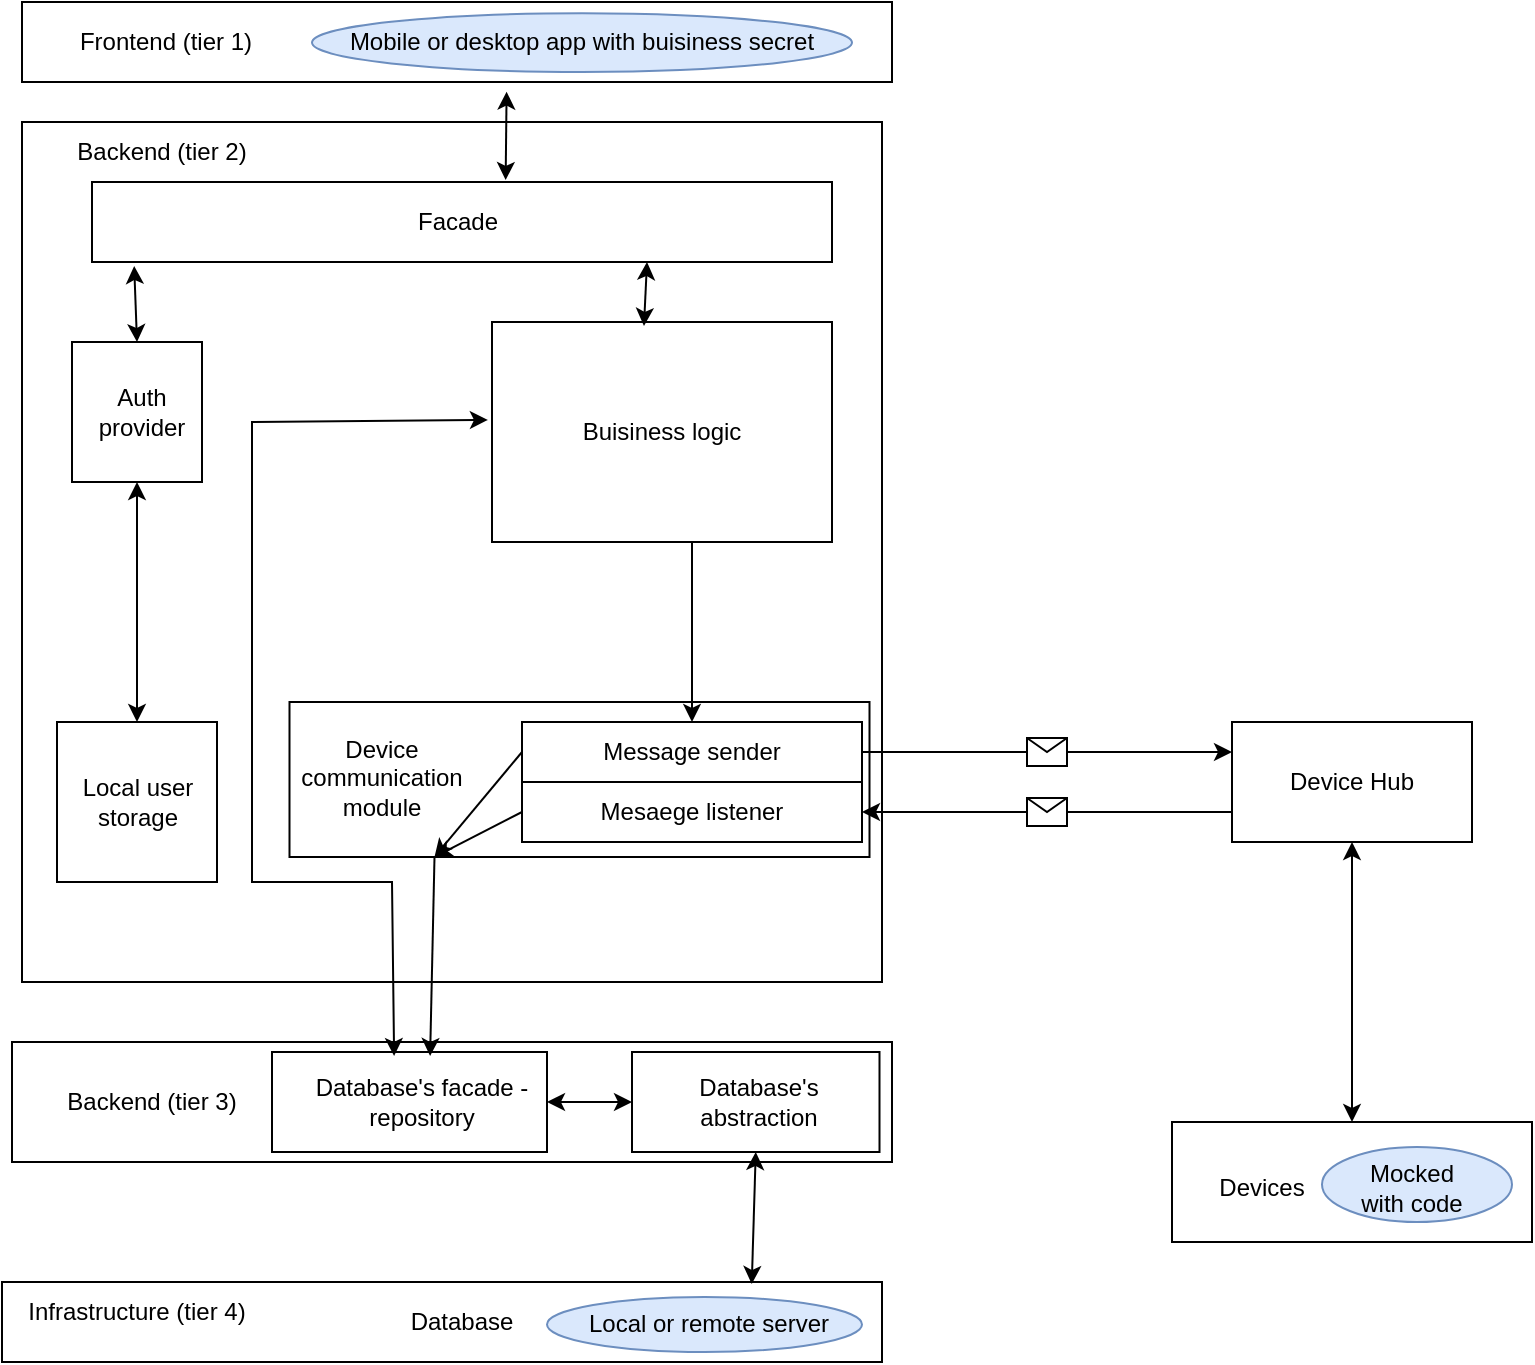 <mxfile version="20.5.3" type="device"><diagram id="EpI23MUeVxXPNa2iNpIE" name="Strona-1"><mxGraphModel dx="1221" dy="654" grid="1" gridSize="10" guides="1" tooltips="1" connect="1" arrows="1" fold="1" page="1" pageScale="1" pageWidth="827" pageHeight="1169" math="0" shadow="0"><root><mxCell id="0"/><mxCell id="1" parent="0"/><mxCell id="TXhg_xOX0OTRz-veLfJ1-1" value="" style="rounded=0;whiteSpace=wrap;html=1;" vertex="1" parent="1"><mxGeometry x="40" y="530" width="440" height="60" as="geometry"/></mxCell><mxCell id="Aucku0m20hBpVzamq6ua-1" value="" style="whiteSpace=wrap;html=1;aspect=fixed;" parent="1" vertex="1"><mxGeometry x="45" y="70" width="430" height="430" as="geometry"/></mxCell><mxCell id="Aucku0m20hBpVzamq6ua-2" value="" style="rounded=0;whiteSpace=wrap;html=1;" parent="1" vertex="1"><mxGeometry x="45" y="10" width="435" height="40" as="geometry"/></mxCell><mxCell id="Aucku0m20hBpVzamq6ua-3" value="Frontend (tier 1)" style="text;html=1;strokeColor=none;fillColor=none;align=center;verticalAlign=middle;whiteSpace=wrap;rounded=0;" parent="1" vertex="1"><mxGeometry x="47.5" y="15" width="137.5" height="30" as="geometry"/></mxCell><mxCell id="Aucku0m20hBpVzamq6ua-4" value="&lt;div&gt;Backend (tier 2)&lt;/div&gt;" style="text;html=1;strokeColor=none;fillColor=none;align=center;verticalAlign=middle;whiteSpace=wrap;rounded=0;" parent="1" vertex="1"><mxGeometry x="45" y="70" width="140" height="30" as="geometry"/></mxCell><mxCell id="Aucku0m20hBpVzamq6ua-6" value="" style="rounded=0;whiteSpace=wrap;html=1;" parent="1" vertex="1"><mxGeometry x="80" y="100" width="370" height="40" as="geometry"/></mxCell><mxCell id="Aucku0m20hBpVzamq6ua-8" value="Facade" style="text;html=1;strokeColor=none;fillColor=none;align=center;verticalAlign=middle;whiteSpace=wrap;rounded=0;" parent="1" vertex="1"><mxGeometry x="212.5" y="105" width="100" height="30" as="geometry"/></mxCell><mxCell id="Aucku0m20hBpVzamq6ua-9" value="" style="rounded=0;whiteSpace=wrap;html=1;" parent="1" vertex="1"><mxGeometry x="35" y="650" width="440" height="40" as="geometry"/></mxCell><mxCell id="Aucku0m20hBpVzamq6ua-10" value="Database " style="text;html=1;strokeColor=none;fillColor=none;align=center;verticalAlign=middle;whiteSpace=wrap;rounded=0;" parent="1" vertex="1"><mxGeometry x="155" y="655" width="220" height="30" as="geometry"/></mxCell><mxCell id="Aucku0m20hBpVzamq6ua-11" value="" style="rounded=0;whiteSpace=wrap;html=1;" parent="1" vertex="1"><mxGeometry x="350" y="535" width="123.75" height="50" as="geometry"/></mxCell><mxCell id="Aucku0m20hBpVzamq6ua-12" value="Database's  abstraction" style="text;html=1;strokeColor=none;fillColor=none;align=center;verticalAlign=middle;whiteSpace=wrap;rounded=0;" parent="1" vertex="1"><mxGeometry x="371" y="545" width="85" height="30" as="geometry"/></mxCell><mxCell id="Aucku0m20hBpVzamq6ua-20" value="" style="rounded=0;whiteSpace=wrap;html=1;" parent="1" vertex="1"><mxGeometry x="170" y="535" width="137.5" height="50" as="geometry"/></mxCell><mxCell id="Aucku0m20hBpVzamq6ua-21" value="Database's facade - repository" style="text;html=1;strokeColor=none;fillColor=none;align=center;verticalAlign=middle;whiteSpace=wrap;rounded=0;" parent="1" vertex="1"><mxGeometry x="190" y="545" width="110" height="30" as="geometry"/></mxCell><mxCell id="Aucku0m20hBpVzamq6ua-22" value="" style="endArrow=classic;startArrow=classic;html=1;rounded=0;entryX=0;entryY=0.5;entryDx=0;entryDy=0;exitX=1;exitY=0.5;exitDx=0;exitDy=0;" parent="1" source="Aucku0m20hBpVzamq6ua-20" target="Aucku0m20hBpVzamq6ua-11" edge="1"><mxGeometry width="50" height="50" relative="1" as="geometry"><mxPoint x="390" y="360" as="sourcePoint"/><mxPoint x="440" y="310" as="targetPoint"/></mxGeometry></mxCell><mxCell id="Aucku0m20hBpVzamq6ua-23" value="" style="endArrow=classic;startArrow=classic;html=1;rounded=0;entryX=0.5;entryY=1;entryDx=0;entryDy=0;exitX=0.852;exitY=0.025;exitDx=0;exitDy=0;exitPerimeter=0;" parent="1" source="Aucku0m20hBpVzamq6ua-9" target="Aucku0m20hBpVzamq6ua-11" edge="1"><mxGeometry width="50" height="50" relative="1" as="geometry"><mxPoint x="390" y="360" as="sourcePoint"/><mxPoint x="440" y="310" as="targetPoint"/></mxGeometry></mxCell><mxCell id="Aucku0m20hBpVzamq6ua-24" value="" style="endArrow=classic;startArrow=classic;html=1;rounded=0;entryX=-0.012;entryY=0.445;entryDx=0;entryDy=0;entryPerimeter=0;exitX=0.444;exitY=0.04;exitDx=0;exitDy=0;exitPerimeter=0;" parent="1" source="Aucku0m20hBpVzamq6ua-20" target="TXhg_xOX0OTRz-veLfJ1-26" edge="1"><mxGeometry width="50" height="50" relative="1" as="geometry"><mxPoint x="390" y="360" as="sourcePoint"/><mxPoint x="440" y="310" as="targetPoint"/><Array as="points"><mxPoint x="230" y="450"/><mxPoint x="160" y="450"/><mxPoint x="160" y="220"/></Array></mxGeometry></mxCell><mxCell id="Aucku0m20hBpVzamq6ua-25" value="" style="rounded=0;whiteSpace=wrap;html=1;" parent="1" vertex="1"><mxGeometry x="620" y="570" width="180" height="60" as="geometry"/></mxCell><mxCell id="Aucku0m20hBpVzamq6ua-26" value="Devices" style="text;html=1;strokeColor=none;fillColor=none;align=center;verticalAlign=middle;whiteSpace=wrap;rounded=0;" parent="1" vertex="1"><mxGeometry x="635" y="587.5" width="60" height="30" as="geometry"/></mxCell><mxCell id="Aucku0m20hBpVzamq6ua-27" value="" style="rounded=0;whiteSpace=wrap;html=1;" parent="1" vertex="1"><mxGeometry x="178.75" y="360" width="290" height="77.5" as="geometry"/></mxCell><mxCell id="Aucku0m20hBpVzamq6ua-28" value="Device communication module" style="text;html=1;strokeColor=none;fillColor=none;align=center;verticalAlign=middle;whiteSpace=wrap;rounded=0;" parent="1" vertex="1"><mxGeometry x="190" y="357.5" width="70" height="80" as="geometry"/></mxCell><mxCell id="Aucku0m20hBpVzamq6ua-31" value="" style="endArrow=classic;startArrow=classic;html=1;rounded=0;entryX=0.557;entryY=1.121;entryDx=0;entryDy=0;exitX=0.559;exitY=-0.025;exitDx=0;exitDy=0;exitPerimeter=0;entryPerimeter=0;" parent="1" source="Aucku0m20hBpVzamq6ua-6" target="Aucku0m20hBpVzamq6ua-2" edge="1"><mxGeometry width="50" height="50" relative="1" as="geometry"><mxPoint x="390" y="100" as="sourcePoint"/><mxPoint x="440" y="50" as="targetPoint"/></mxGeometry></mxCell><mxCell id="Aucku0m20hBpVzamq6ua-34" value="" style="endArrow=classic;html=1;rounded=0;exitX=0.25;exitY=1;exitDx=0;exitDy=0;entryX=0.575;entryY=0.04;entryDx=0;entryDy=0;entryPerimeter=0;" parent="1" source="Aucku0m20hBpVzamq6ua-27" target="Aucku0m20hBpVzamq6ua-20" edge="1"><mxGeometry width="50" height="50" relative="1" as="geometry"><mxPoint x="390" y="310" as="sourcePoint"/><mxPoint x="440" y="260" as="targetPoint"/><Array as="points"/></mxGeometry></mxCell><mxCell id="Aucku0m20hBpVzamq6ua-37" value="" style="ellipse;whiteSpace=wrap;html=1;fillColor=#dae8fc;strokeColor=#6c8ebf;" parent="1" vertex="1"><mxGeometry x="695" y="582.5" width="95" height="37.5" as="geometry"/></mxCell><mxCell id="Aucku0m20hBpVzamq6ua-38" value="Mocked with code" style="text;html=1;strokeColor=none;fillColor=none;align=center;verticalAlign=middle;whiteSpace=wrap;rounded=0;" parent="1" vertex="1"><mxGeometry x="710" y="587.5" width="60" height="30" as="geometry"/></mxCell><mxCell id="Aucku0m20hBpVzamq6ua-39" value="" style="ellipse;whiteSpace=wrap;html=1;fillColor=#dae8fc;strokeColor=#6c8ebf;" parent="1" vertex="1"><mxGeometry x="307.5" y="657.5" width="157.5" height="27.5" as="geometry"/></mxCell><mxCell id="Aucku0m20hBpVzamq6ua-40" value="Local or remote server" style="text;html=1;strokeColor=none;fillColor=none;align=center;verticalAlign=middle;whiteSpace=wrap;rounded=0;" parent="1" vertex="1"><mxGeometry x="307.5" y="656.25" width="161.25" height="30" as="geometry"/></mxCell><mxCell id="Aucku0m20hBpVzamq6ua-43" value="" style="rounded=0;whiteSpace=wrap;html=1;" parent="1" vertex="1"><mxGeometry x="70" y="180" width="65" height="70" as="geometry"/></mxCell><mxCell id="Aucku0m20hBpVzamq6ua-44" value="Auth provider" style="text;html=1;strokeColor=none;fillColor=none;align=center;verticalAlign=middle;whiteSpace=wrap;rounded=0;" parent="1" vertex="1"><mxGeometry x="75" y="200" width="60" height="30" as="geometry"/></mxCell><mxCell id="Aucku0m20hBpVzamq6ua-45" value="" style="endArrow=classic;startArrow=classic;html=1;rounded=0;entryX=0.057;entryY=1.05;entryDx=0;entryDy=0;entryPerimeter=0;exitX=0.5;exitY=0;exitDx=0;exitDy=0;" parent="1" source="Aucku0m20hBpVzamq6ua-43" target="Aucku0m20hBpVzamq6ua-6" edge="1"><mxGeometry width="50" height="50" relative="1" as="geometry"><mxPoint x="390" y="340" as="sourcePoint"/><mxPoint x="440" y="290" as="targetPoint"/></mxGeometry></mxCell><mxCell id="Aucku0m20hBpVzamq6ua-46" value="" style="endArrow=classic;startArrow=classic;html=1;rounded=0;entryX=0.5;entryY=1;entryDx=0;entryDy=0;exitX=0.5;exitY=0;exitDx=0;exitDy=0;" parent="1" source="TXhg_xOX0OTRz-veLfJ1-30" target="Aucku0m20hBpVzamq6ua-43" edge="1"><mxGeometry width="50" height="50" relative="1" as="geometry"><mxPoint x="390" y="340" as="sourcePoint"/><mxPoint x="440" y="290" as="targetPoint"/><Array as="points"/></mxGeometry></mxCell><mxCell id="TXhg_xOX0OTRz-veLfJ1-2" value="Backend (tier 3)" style="text;html=1;strokeColor=none;fillColor=none;align=center;verticalAlign=middle;whiteSpace=wrap;rounded=0;" vertex="1" parent="1"><mxGeometry x="55" y="545" width="110" height="30" as="geometry"/></mxCell><mxCell id="TXhg_xOX0OTRz-veLfJ1-3" value="Infrastructure (tier 4)" style="text;html=1;strokeColor=none;fillColor=none;align=center;verticalAlign=middle;whiteSpace=wrap;rounded=0;" vertex="1" parent="1"><mxGeometry x="40" y="650" width="125" height="30" as="geometry"/></mxCell><mxCell id="TXhg_xOX0OTRz-veLfJ1-8" value="" style="rounded=0;whiteSpace=wrap;html=1;" vertex="1" parent="1"><mxGeometry x="650" y="370" width="120" height="60" as="geometry"/></mxCell><mxCell id="TXhg_xOX0OTRz-veLfJ1-9" value="Device Hub" style="text;html=1;strokeColor=none;fillColor=none;align=center;verticalAlign=middle;whiteSpace=wrap;rounded=0;" vertex="1" parent="1"><mxGeometry x="660" y="385" width="100" height="30" as="geometry"/></mxCell><mxCell id="TXhg_xOX0OTRz-veLfJ1-11" value="" style="endArrow=classic;startArrow=classic;html=1;rounded=0;entryX=0.5;entryY=1;entryDx=0;entryDy=0;exitX=0.5;exitY=0;exitDx=0;exitDy=0;" edge="1" parent="1" source="Aucku0m20hBpVzamq6ua-25" target="TXhg_xOX0OTRz-veLfJ1-8"><mxGeometry width="50" height="50" relative="1" as="geometry"><mxPoint x="390" y="570" as="sourcePoint"/><mxPoint x="440" y="520" as="targetPoint"/></mxGeometry></mxCell><mxCell id="TXhg_xOX0OTRz-veLfJ1-12" value="Message sender" style="rounded=0;whiteSpace=wrap;html=1;" vertex="1" parent="1"><mxGeometry x="295" y="370" width="170" height="30" as="geometry"/></mxCell><mxCell id="TXhg_xOX0OTRz-veLfJ1-15" value="Mesaege listener" style="rounded=0;whiteSpace=wrap;html=1;" vertex="1" parent="1"><mxGeometry x="295" y="400" width="170" height="30" as="geometry"/></mxCell><mxCell id="TXhg_xOX0OTRz-veLfJ1-19" value="" style="endArrow=classic;html=1;rounded=0;entryX=0;entryY=0.25;entryDx=0;entryDy=0;exitX=1;exitY=0.5;exitDx=0;exitDy=0;" edge="1" parent="1" source="TXhg_xOX0OTRz-veLfJ1-12" target="TXhg_xOX0OTRz-veLfJ1-8"><mxGeometry relative="1" as="geometry"><mxPoint x="360" y="380" as="sourcePoint"/><mxPoint x="460" y="380" as="targetPoint"/></mxGeometry></mxCell><mxCell id="TXhg_xOX0OTRz-veLfJ1-20" value="" style="shape=message;html=1;outlineConnect=0;" vertex="1" parent="TXhg_xOX0OTRz-veLfJ1-19"><mxGeometry width="20" height="14" relative="1" as="geometry"><mxPoint x="-10" y="-7" as="offset"/></mxGeometry></mxCell><mxCell id="TXhg_xOX0OTRz-veLfJ1-21" value="" style="endArrow=classic;html=1;rounded=0;entryX=1;entryY=0.5;entryDx=0;entryDy=0;exitX=0;exitY=0.75;exitDx=0;exitDy=0;" edge="1" parent="1" source="TXhg_xOX0OTRz-veLfJ1-8" target="TXhg_xOX0OTRz-veLfJ1-15"><mxGeometry relative="1" as="geometry"><mxPoint x="360" y="380" as="sourcePoint"/><mxPoint x="460" y="380" as="targetPoint"/></mxGeometry></mxCell><mxCell id="TXhg_xOX0OTRz-veLfJ1-22" value="" style="shape=message;html=1;outlineConnect=0;" vertex="1" parent="TXhg_xOX0OTRz-veLfJ1-21"><mxGeometry width="20" height="14" relative="1" as="geometry"><mxPoint x="-10" y="-7" as="offset"/></mxGeometry></mxCell><mxCell id="TXhg_xOX0OTRz-veLfJ1-24" value="Mobile or desktop app with buisiness secret" style="ellipse;whiteSpace=wrap;html=1;fillColor=#dae8fc;strokeColor=#6c8ebf;" vertex="1" parent="1"><mxGeometry x="190" y="15.62" width="270" height="29.38" as="geometry"/></mxCell><mxCell id="TXhg_xOX0OTRz-veLfJ1-26" value="Buisiness logic" style="rounded=0;whiteSpace=wrap;html=1;" vertex="1" parent="1"><mxGeometry x="280" y="170" width="170" height="110" as="geometry"/></mxCell><mxCell id="TXhg_xOX0OTRz-veLfJ1-28" value="" style="endArrow=classic;startArrow=classic;html=1;rounded=0;entryX=0.75;entryY=1;entryDx=0;entryDy=0;exitX=0.447;exitY=0.018;exitDx=0;exitDy=0;exitPerimeter=0;" edge="1" parent="1" source="TXhg_xOX0OTRz-veLfJ1-26" target="Aucku0m20hBpVzamq6ua-6"><mxGeometry width="50" height="50" relative="1" as="geometry"><mxPoint x="290" y="390" as="sourcePoint"/><mxPoint x="340" y="340" as="targetPoint"/></mxGeometry></mxCell><mxCell id="TXhg_xOX0OTRz-veLfJ1-29" value="" style="endArrow=classic;html=1;rounded=0;entryX=0.5;entryY=0;entryDx=0;entryDy=0;" edge="1" parent="1" target="TXhg_xOX0OTRz-veLfJ1-12"><mxGeometry width="50" height="50" relative="1" as="geometry"><mxPoint x="380" y="280" as="sourcePoint"/><mxPoint x="340" y="340" as="targetPoint"/></mxGeometry></mxCell><mxCell id="TXhg_xOX0OTRz-veLfJ1-30" value="Local user storage" style="rounded=0;whiteSpace=wrap;html=1;" vertex="1" parent="1"><mxGeometry x="62.5" y="370" width="80" height="80" as="geometry"/></mxCell><mxCell id="TXhg_xOX0OTRz-veLfJ1-32" value="" style="endArrow=classic;html=1;rounded=0;entryX=0.25;entryY=1;entryDx=0;entryDy=0;exitX=0;exitY=0.5;exitDx=0;exitDy=0;" edge="1" parent="1" source="TXhg_xOX0OTRz-veLfJ1-12" target="Aucku0m20hBpVzamq6ua-27"><mxGeometry width="50" height="50" relative="1" as="geometry"><mxPoint x="180" y="420" as="sourcePoint"/><mxPoint x="230" y="370" as="targetPoint"/></mxGeometry></mxCell><mxCell id="TXhg_xOX0OTRz-veLfJ1-33" value="" style="endArrow=classic;html=1;rounded=0;entryX=0.25;entryY=1;entryDx=0;entryDy=0;exitX=0;exitY=0.5;exitDx=0;exitDy=0;" edge="1" parent="1" source="TXhg_xOX0OTRz-veLfJ1-15" target="Aucku0m20hBpVzamq6ua-27"><mxGeometry width="50" height="50" relative="1" as="geometry"><mxPoint x="180" y="420" as="sourcePoint"/><mxPoint x="230" y="370" as="targetPoint"/></mxGeometry></mxCell></root></mxGraphModel></diagram></mxfile>
